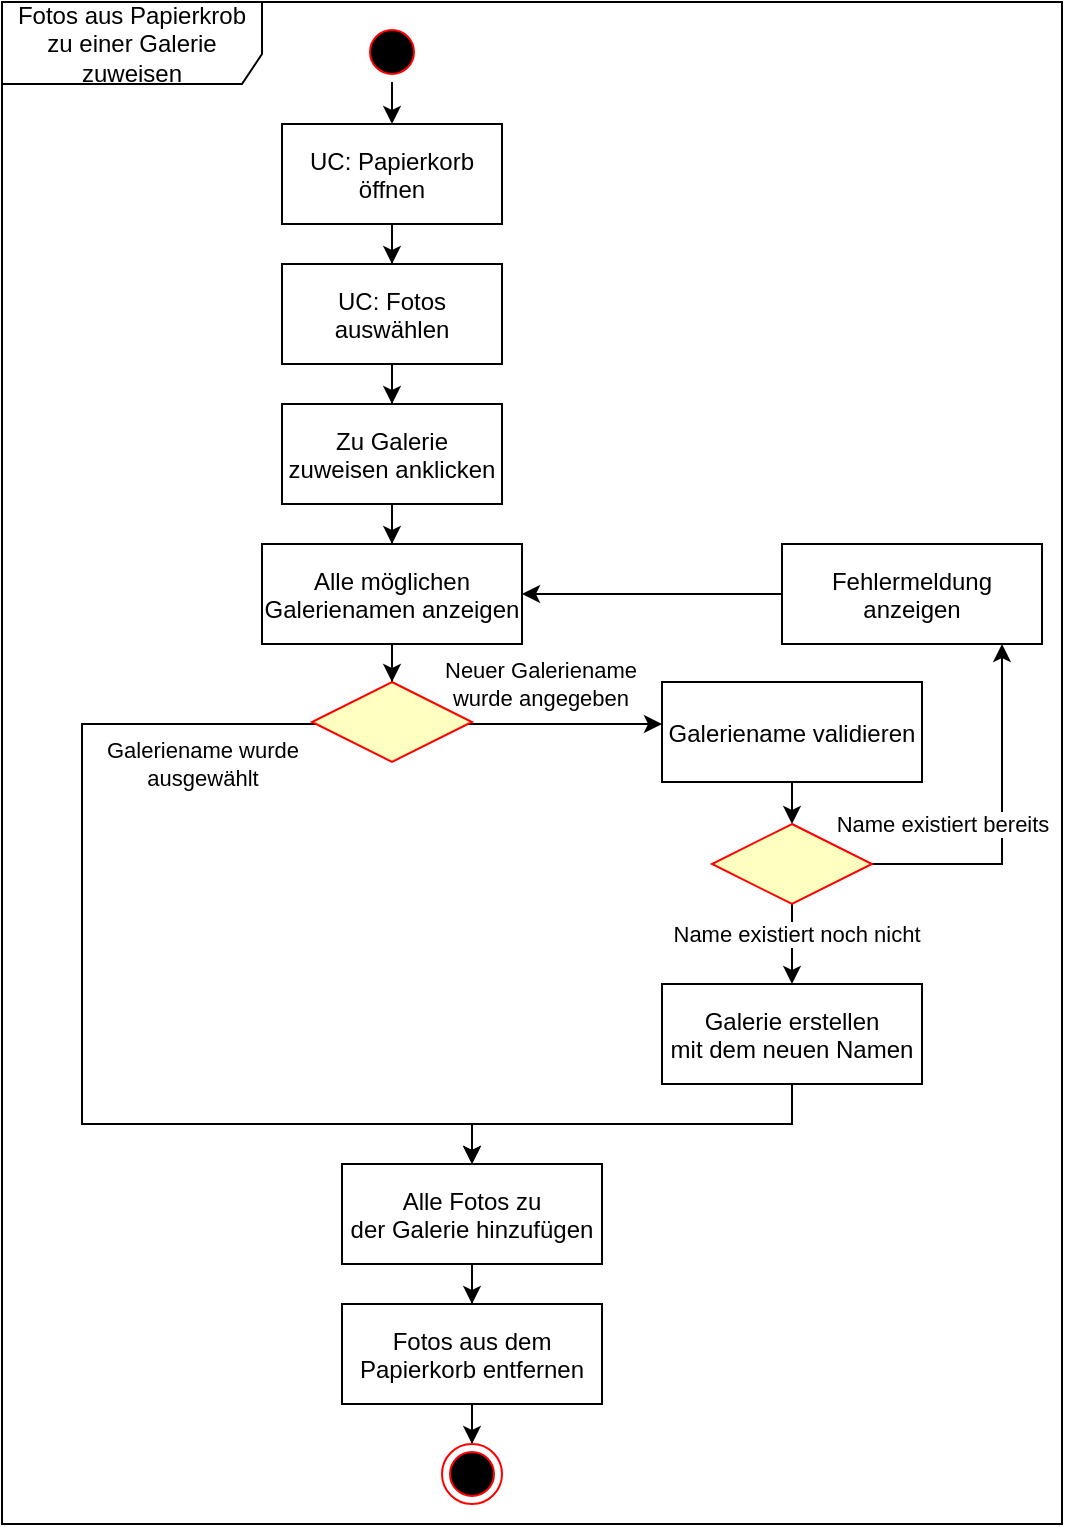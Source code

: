 <mxfile version="26.2.6">
  <diagram name="Seite-1" id="l0WvUJElL2ecB1N14b2X">
    <mxGraphModel dx="1377" dy="6" grid="1" gridSize="10" guides="1" tooltips="1" connect="1" arrows="1" fold="1" page="1" pageScale="1" pageWidth="1169" pageHeight="826" math="0" shadow="0">
      <root>
        <mxCell id="0" />
        <mxCell id="1" parent="0" />
        <mxCell id="_Efm3URx336y0hWJy-us-76" style="edgeStyle=orthogonalEdgeStyle;rounded=0;orthogonalLoop=1;jettySize=auto;html=1;" edge="1" parent="1" source="_Efm3URx336y0hWJy-us-59" target="_Efm3URx336y0hWJy-us-75">
          <mxGeometry relative="1" as="geometry" />
        </mxCell>
        <mxCell id="_Efm3URx336y0hWJy-us-59" value="" style="ellipse;shape=startState;fillColor=#000000;strokeColor=#ff0000;" vertex="1" parent="1">
          <mxGeometry x="210" y="869" width="30" height="30" as="geometry" />
        </mxCell>
        <mxCell id="_Efm3URx336y0hWJy-us-87" style="edgeStyle=orthogonalEdgeStyle;rounded=0;orthogonalLoop=1;jettySize=auto;html=1;" edge="1" parent="1" source="_Efm3URx336y0hWJy-us-61" target="_Efm3URx336y0hWJy-us-78">
          <mxGeometry relative="1" as="geometry" />
        </mxCell>
        <mxCell id="_Efm3URx336y0hWJy-us-61" value="UC: Fotos &#xa;auswählen" style="" vertex="1" parent="1">
          <mxGeometry x="170" y="990" width="110" height="50" as="geometry" />
        </mxCell>
        <mxCell id="_Efm3URx336y0hWJy-us-65" value="Fotos aus Papierkrob zu einer Galerie zuweisen" style="shape=umlFrame;whiteSpace=wrap;html=1;pointerEvents=0;width=130;height=41;" vertex="1" parent="1">
          <mxGeometry x="30" y="859" width="530" height="761" as="geometry" />
        </mxCell>
        <mxCell id="_Efm3URx336y0hWJy-us-77" style="edgeStyle=orthogonalEdgeStyle;rounded=0;orthogonalLoop=1;jettySize=auto;html=1;" edge="1" parent="1" source="_Efm3URx336y0hWJy-us-75" target="_Efm3URx336y0hWJy-us-61">
          <mxGeometry relative="1" as="geometry" />
        </mxCell>
        <mxCell id="_Efm3URx336y0hWJy-us-75" value="UC: Papierkorb &#xa;öffnen" style="" vertex="1" parent="1">
          <mxGeometry x="170" y="920" width="110" height="50" as="geometry" />
        </mxCell>
        <mxCell id="_Efm3URx336y0hWJy-us-88" style="edgeStyle=orthogonalEdgeStyle;rounded=0;orthogonalLoop=1;jettySize=auto;html=1;" edge="1" parent="1" source="_Efm3URx336y0hWJy-us-78" target="_Efm3URx336y0hWJy-us-79">
          <mxGeometry relative="1" as="geometry" />
        </mxCell>
        <mxCell id="_Efm3URx336y0hWJy-us-78" value="Zu Galerie &#xa;zuweisen anklicken" style="" vertex="1" parent="1">
          <mxGeometry x="170" y="1060" width="110" height="50" as="geometry" />
        </mxCell>
        <mxCell id="_Efm3URx336y0hWJy-us-85" style="edgeStyle=orthogonalEdgeStyle;rounded=0;orthogonalLoop=1;jettySize=auto;html=1;" edge="1" parent="1" source="_Efm3URx336y0hWJy-us-79" target="_Efm3URx336y0hWJy-us-81">
          <mxGeometry relative="1" as="geometry" />
        </mxCell>
        <mxCell id="_Efm3URx336y0hWJy-us-79" value="Alle möglichen &#xa;Galerienamen anzeigen" style="" vertex="1" parent="1">
          <mxGeometry x="160" y="1130" width="130" height="50" as="geometry" />
        </mxCell>
        <mxCell id="_Efm3URx336y0hWJy-us-89" style="edgeStyle=orthogonalEdgeStyle;rounded=0;orthogonalLoop=1;jettySize=auto;html=1;" edge="1" parent="1" source="_Efm3URx336y0hWJy-us-81" target="_Efm3URx336y0hWJy-us-86">
          <mxGeometry relative="1" as="geometry">
            <Array as="points">
              <mxPoint x="340" y="1220" />
              <mxPoint x="340" y="1220" />
            </Array>
          </mxGeometry>
        </mxCell>
        <mxCell id="_Efm3URx336y0hWJy-us-90" value="Neuer Galeriename &lt;br&gt;wurde angegeben" style="edgeLabel;html=1;align=center;verticalAlign=middle;resizable=0;points=[];" vertex="1" connectable="0" parent="_Efm3URx336y0hWJy-us-89">
          <mxGeometry x="-0.281" relative="1" as="geometry">
            <mxPoint x="1" y="-20" as="offset" />
          </mxGeometry>
        </mxCell>
        <mxCell id="_Efm3URx336y0hWJy-us-94" value="" style="edgeStyle=orthogonalEdgeStyle;rounded=0;orthogonalLoop=1;jettySize=auto;html=1;" edge="1" parent="1" source="_Efm3URx336y0hWJy-us-81" target="_Efm3URx336y0hWJy-us-98">
          <mxGeometry x="-0.25" y="-20" relative="1" as="geometry">
            <mxPoint x="75" y="1340" as="targetPoint" />
            <Array as="points">
              <mxPoint x="70" y="1220" />
              <mxPoint x="70" y="1420" />
              <mxPoint x="265" y="1420" />
            </Array>
            <mxPoint as="offset" />
          </mxGeometry>
        </mxCell>
        <mxCell id="_Efm3URx336y0hWJy-us-95" value="&lt;div&gt;Galeriename wurde&lt;br&gt; ausgewählt&lt;/div&gt;" style="edgeLabel;html=1;align=center;verticalAlign=middle;resizable=0;points=[];" vertex="1" connectable="0" parent="_Efm3URx336y0hWJy-us-94">
          <mxGeometry x="-0.326" y="-3" relative="1" as="geometry">
            <mxPoint x="63" y="-43" as="offset" />
          </mxGeometry>
        </mxCell>
        <mxCell id="_Efm3URx336y0hWJy-us-81" value="" style="rhombus;whiteSpace=wrap;html=1;fontColor=#000000;fillColor=#ffffc0;strokeColor=#ff0000;" vertex="1" parent="1">
          <mxGeometry x="185" y="1199" width="80" height="40" as="geometry" />
        </mxCell>
        <mxCell id="_Efm3URx336y0hWJy-us-96" style="edgeStyle=orthogonalEdgeStyle;rounded=0;orthogonalLoop=1;jettySize=auto;html=1;" edge="1" parent="1" source="_Efm3URx336y0hWJy-us-86" target="_Efm3URx336y0hWJy-us-92">
          <mxGeometry relative="1" as="geometry" />
        </mxCell>
        <mxCell id="_Efm3URx336y0hWJy-us-86" value="Galeriename validieren" style="" vertex="1" parent="1">
          <mxGeometry x="360" y="1199" width="130" height="50" as="geometry" />
        </mxCell>
        <mxCell id="_Efm3URx336y0hWJy-us-101" style="edgeStyle=orthogonalEdgeStyle;rounded=0;orthogonalLoop=1;jettySize=auto;html=1;" edge="1" parent="1" source="_Efm3URx336y0hWJy-us-92" target="_Efm3URx336y0hWJy-us-100">
          <mxGeometry relative="1" as="geometry" />
        </mxCell>
        <mxCell id="_Efm3URx336y0hWJy-us-102" value="Name existiert noch nicht" style="edgeLabel;html=1;align=center;verticalAlign=middle;resizable=0;points=[];" vertex="1" connectable="0" parent="_Efm3URx336y0hWJy-us-101">
          <mxGeometry x="-0.244" y="2" relative="1" as="geometry">
            <mxPoint as="offset" />
          </mxGeometry>
        </mxCell>
        <mxCell id="_Efm3URx336y0hWJy-us-103" style="edgeStyle=orthogonalEdgeStyle;rounded=0;orthogonalLoop=1;jettySize=auto;html=1;" edge="1" parent="1" source="_Efm3URx336y0hWJy-us-92" target="_Efm3URx336y0hWJy-us-97">
          <mxGeometry relative="1" as="geometry">
            <Array as="points">
              <mxPoint x="530" y="1290" />
            </Array>
          </mxGeometry>
        </mxCell>
        <mxCell id="_Efm3URx336y0hWJy-us-104" value="Name existiert bereits" style="edgeLabel;html=1;align=center;verticalAlign=middle;resizable=0;points=[];" vertex="1" connectable="0" parent="_Efm3URx336y0hWJy-us-103">
          <mxGeometry x="-0.518" y="-1" relative="1" as="geometry">
            <mxPoint x="-7" y="-21" as="offset" />
          </mxGeometry>
        </mxCell>
        <mxCell id="_Efm3URx336y0hWJy-us-92" value="" style="rhombus;whiteSpace=wrap;html=1;fontColor=#000000;fillColor=#ffffc0;strokeColor=#ff0000;" vertex="1" parent="1">
          <mxGeometry x="385" y="1270" width="80" height="40" as="geometry" />
        </mxCell>
        <mxCell id="_Efm3URx336y0hWJy-us-105" style="edgeStyle=orthogonalEdgeStyle;rounded=0;orthogonalLoop=1;jettySize=auto;html=1;" edge="1" parent="1" source="_Efm3URx336y0hWJy-us-97" target="_Efm3URx336y0hWJy-us-79">
          <mxGeometry relative="1" as="geometry" />
        </mxCell>
        <mxCell id="_Efm3URx336y0hWJy-us-97" value="Fehlermeldung &#xa;anzeigen" style="" vertex="1" parent="1">
          <mxGeometry x="420" y="1130" width="130" height="50" as="geometry" />
        </mxCell>
        <mxCell id="_Efm3URx336y0hWJy-us-108" style="edgeStyle=orthogonalEdgeStyle;rounded=0;orthogonalLoop=1;jettySize=auto;html=1;" edge="1" parent="1" source="_Efm3URx336y0hWJy-us-98" target="_Efm3URx336y0hWJy-us-99">
          <mxGeometry relative="1" as="geometry" />
        </mxCell>
        <mxCell id="_Efm3URx336y0hWJy-us-98" value="Alle Fotos zu &#xa;der Galerie hinzufügen" style="" vertex="1" parent="1">
          <mxGeometry x="200" y="1440" width="130" height="50" as="geometry" />
        </mxCell>
        <mxCell id="_Efm3URx336y0hWJy-us-109" style="edgeStyle=orthogonalEdgeStyle;rounded=0;orthogonalLoop=1;jettySize=auto;html=1;" edge="1" parent="1" source="_Efm3URx336y0hWJy-us-99" target="_Efm3URx336y0hWJy-us-107">
          <mxGeometry relative="1" as="geometry" />
        </mxCell>
        <mxCell id="_Efm3URx336y0hWJy-us-99" value="Fotos aus dem &#xa;Papierkorb entfernen" style="" vertex="1" parent="1">
          <mxGeometry x="200" y="1510" width="130" height="50" as="geometry" />
        </mxCell>
        <mxCell id="_Efm3URx336y0hWJy-us-106" style="edgeStyle=orthogonalEdgeStyle;rounded=0;orthogonalLoop=1;jettySize=auto;html=1;" edge="1" parent="1" source="_Efm3URx336y0hWJy-us-100" target="_Efm3URx336y0hWJy-us-98">
          <mxGeometry relative="1" as="geometry">
            <Array as="points">
              <mxPoint x="425" y="1420" />
              <mxPoint x="265" y="1420" />
            </Array>
          </mxGeometry>
        </mxCell>
        <mxCell id="_Efm3URx336y0hWJy-us-100" value="Galerie erstellen &#xa;mit dem neuen Namen" style="" vertex="1" parent="1">
          <mxGeometry x="360" y="1350" width="130" height="50" as="geometry" />
        </mxCell>
        <mxCell id="_Efm3URx336y0hWJy-us-107" value="" style="ellipse;html=1;shape=endState;fillColor=#000000;strokeColor=#ff0000;" vertex="1" parent="1">
          <mxGeometry x="250" y="1580" width="30" height="30" as="geometry" />
        </mxCell>
      </root>
    </mxGraphModel>
  </diagram>
</mxfile>
